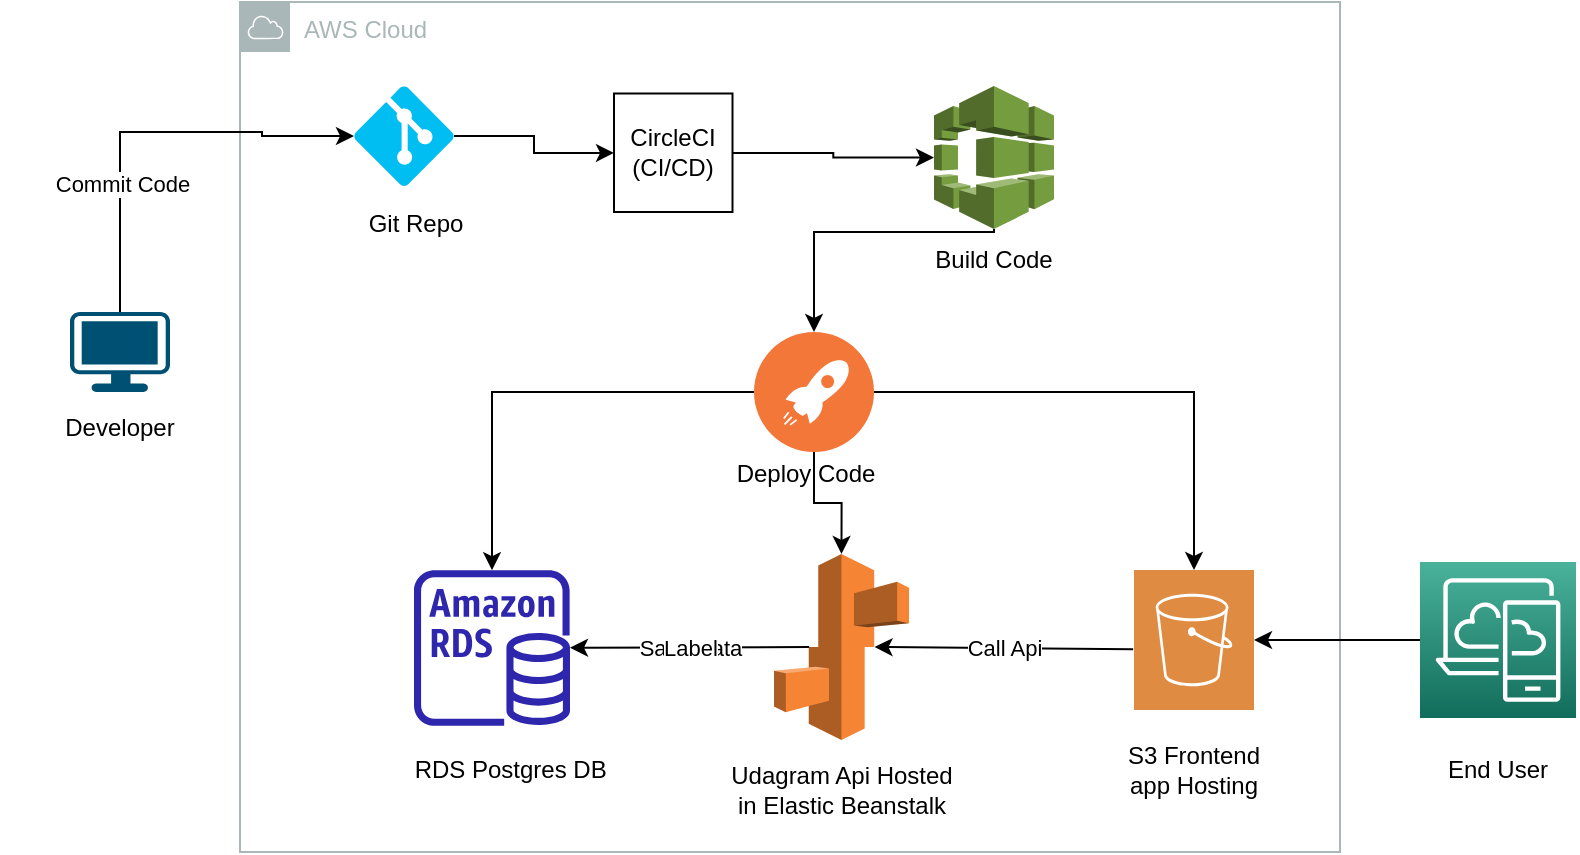 <mxfile version="20.7.4" type="device"><diagram id="1bgioqKcxvu1a1HrTNqk" name="Page-1"><mxGraphModel dx="2126" dy="614" grid="1" gridSize="10" guides="1" tooltips="1" connect="1" arrows="1" fold="1" page="1" pageScale="1" pageWidth="850" pageHeight="1100" math="0" shadow="0"><root><mxCell id="0"/><mxCell id="1" parent="0"/><mxCell id="ZwZp48ee2xdd3uwm7AIW-1" value="AWS Cloud" style="sketch=0;outlineConnect=0;gradientColor=none;html=1;whiteSpace=wrap;fontSize=12;fontStyle=0;shape=mxgraph.aws4.group;grIcon=mxgraph.aws4.group_aws_cloud;strokeColor=#AAB7B8;fillColor=none;verticalAlign=top;align=left;spacingLeft=30;fontColor=#AAB7B8;dashed=0;" parent="1" vertex="1"><mxGeometry x="110" y="125" width="550" height="425" as="geometry"/></mxCell><mxCell id="ZwZp48ee2xdd3uwm7AIW-2" value="" style="sketch=0;pointerEvents=1;shadow=0;dashed=0;html=1;strokeColor=none;fillColor=#DF8C42;labelPosition=center;verticalLabelPosition=bottom;verticalAlign=top;align=center;outlineConnect=0;shape=mxgraph.veeam2.aws_s3;" parent="1" vertex="1"><mxGeometry x="557" y="409" width="60" height="70" as="geometry"/></mxCell><mxCell id="ZwZp48ee2xdd3uwm7AIW-3" value="S3 Frontend app Hosting" style="text;html=1;strokeColor=none;fillColor=none;align=center;verticalAlign=middle;whiteSpace=wrap;rounded=0;" parent="1" vertex="1"><mxGeometry x="547" y="494" width="80" height="30" as="geometry"/></mxCell><mxCell id="ZwZp48ee2xdd3uwm7AIW-4" value="" style="outlineConnect=0;dashed=0;verticalLabelPosition=bottom;verticalAlign=top;align=center;html=1;shape=mxgraph.aws3.elastic_beanstalk;fillColor=#F58534;gradientColor=none;" parent="1" vertex="1"><mxGeometry x="377" y="401" width="67.5" height="93" as="geometry"/></mxCell><mxCell id="ZwZp48ee2xdd3uwm7AIW-5" value="Udagram Api Hosted in Elastic Beanstalk" style="text;html=1;strokeColor=none;fillColor=none;align=center;verticalAlign=middle;whiteSpace=wrap;rounded=0;" parent="1" vertex="1"><mxGeometry x="350.75" y="504" width="120" height="30" as="geometry"/></mxCell><mxCell id="ZwZp48ee2xdd3uwm7AIW-6" value="" style="sketch=0;outlineConnect=0;fontColor=#232F3E;gradientColor=none;fillColor=#2E27AD;strokeColor=none;dashed=0;verticalLabelPosition=bottom;verticalAlign=top;align=center;html=1;fontSize=12;fontStyle=0;aspect=fixed;pointerEvents=1;shape=mxgraph.aws4.rds_instance;" parent="1" vertex="1"><mxGeometry x="197" y="409" width="78" height="78" as="geometry"/></mxCell><mxCell id="ZwZp48ee2xdd3uwm7AIW-7" value="RDS Postgres DB&amp;nbsp;" style="text;html=1;strokeColor=none;fillColor=none;align=center;verticalAlign=middle;whiteSpace=wrap;rounded=0;" parent="1" vertex="1"><mxGeometry x="187" y="494" width="120" height="30" as="geometry"/></mxCell><mxCell id="ZwZp48ee2xdd3uwm7AIW-12" value="Save Data" style="endArrow=classic;html=1;rounded=0;exitX=0.26;exitY=0.5;exitDx=0;exitDy=0;exitPerimeter=0;" parent="1" source="ZwZp48ee2xdd3uwm7AIW-4" target="ZwZp48ee2xdd3uwm7AIW-6" edge="1"><mxGeometry relative="1" as="geometry"><mxPoint x="437" y="414" as="sourcePoint"/><mxPoint x="537" y="414" as="targetPoint"/></mxGeometry></mxCell><mxCell id="ZwZp48ee2xdd3uwm7AIW-13" value="Label" style="edgeLabel;resizable=0;html=1;align=center;verticalAlign=middle;" parent="ZwZp48ee2xdd3uwm7AIW-12" connectable="0" vertex="1"><mxGeometry relative="1" as="geometry"/></mxCell><mxCell id="ZwZp48ee2xdd3uwm7AIW-15" value="C" style="endArrow=classic;html=1;rounded=0;exitX=-0.007;exitY=0.566;exitDx=0;exitDy=0;exitPerimeter=0;entryX=0.745;entryY=0.5;entryDx=0;entryDy=0;entryPerimeter=0;" parent="1" source="ZwZp48ee2xdd3uwm7AIW-2" target="ZwZp48ee2xdd3uwm7AIW-4" edge="1"><mxGeometry relative="1" as="geometry"><mxPoint x="557" y="443.5" as="sourcePoint"/><mxPoint x="437.45" y="443.877" as="targetPoint"/></mxGeometry></mxCell><mxCell id="ZwZp48ee2xdd3uwm7AIW-16" value="Call Api" style="edgeLabel;resizable=0;html=1;align=center;verticalAlign=middle;" parent="ZwZp48ee2xdd3uwm7AIW-15" connectable="0" vertex="1"><mxGeometry relative="1" as="geometry"/></mxCell><mxCell id="ZwZp48ee2xdd3uwm7AIW-18" style="edgeStyle=orthogonalEdgeStyle;rounded=0;orthogonalLoop=1;jettySize=auto;html=1;" parent="1" source="ZwZp48ee2xdd3uwm7AIW-17" target="ZwZp48ee2xdd3uwm7AIW-2" edge="1"><mxGeometry relative="1" as="geometry"/></mxCell><mxCell id="ZwZp48ee2xdd3uwm7AIW-17" value="" style="sketch=0;points=[[0,0,0],[0.25,0,0],[0.5,0,0],[0.75,0,0],[1,0,0],[0,1,0],[0.25,1,0],[0.5,1,0],[0.75,1,0],[1,1,0],[0,0.25,0],[0,0.5,0],[0,0.75,0],[1,0.25,0],[1,0.5,0],[1,0.75,0]];outlineConnect=0;fontColor=#232F3E;gradientColor=#4AB29A;gradientDirection=north;fillColor=#116D5B;strokeColor=#ffffff;dashed=0;verticalLabelPosition=bottom;verticalAlign=top;align=center;html=1;fontSize=12;fontStyle=0;aspect=fixed;shape=mxgraph.aws4.resourceIcon;resIcon=mxgraph.aws4.desktop_and_app_streaming;" parent="1" vertex="1"><mxGeometry x="700" y="405" width="78" height="78" as="geometry"/></mxCell><mxCell id="ZwZp48ee2xdd3uwm7AIW-19" value="End User" style="text;html=1;strokeColor=none;fillColor=none;align=center;verticalAlign=middle;whiteSpace=wrap;rounded=0;" parent="1" vertex="1"><mxGeometry x="699" y="494" width="80" height="30" as="geometry"/></mxCell><mxCell id="fxgQ9X0_21QDruz3v8L7-8" style="edgeStyle=orthogonalEdgeStyle;rounded=0;orthogonalLoop=1;jettySize=auto;html=1;" edge="1" parent="1" source="fxgQ9X0_21QDruz3v8L7-1" target="fxgQ9X0_21QDruz3v8L7-6"><mxGeometry relative="1" as="geometry"/></mxCell><mxCell id="fxgQ9X0_21QDruz3v8L7-1" value="" style="verticalLabelPosition=bottom;html=1;verticalAlign=top;align=center;strokeColor=none;fillColor=#00BEF2;shape=mxgraph.azure.git_repository;" vertex="1" parent="1"><mxGeometry x="167" y="167" width="50" height="50" as="geometry"/></mxCell><mxCell id="fxgQ9X0_21QDruz3v8L7-2" value="" style="outlineConnect=0;dashed=0;verticalLabelPosition=bottom;verticalAlign=top;align=center;html=1;shape=mxgraph.aws3.codebuild;fillColor=#759C3E;gradientColor=none;" vertex="1" parent="1"><mxGeometry x="457" y="167" width="60" height="71.5" as="geometry"/></mxCell><mxCell id="fxgQ9X0_21QDruz3v8L7-3" value="Git Repo" style="text;html=1;strokeColor=none;fillColor=none;align=center;verticalAlign=middle;whiteSpace=wrap;rounded=0;" vertex="1" parent="1"><mxGeometry x="138" y="220.75" width="120" height="30" as="geometry"/></mxCell><mxCell id="fxgQ9X0_21QDruz3v8L7-11" style="edgeStyle=orthogonalEdgeStyle;rounded=0;orthogonalLoop=1;jettySize=auto;html=1;" edge="1" parent="1" source="fxgQ9X0_21QDruz3v8L7-5" target="ZwZp48ee2xdd3uwm7AIW-6"><mxGeometry relative="1" as="geometry"/></mxCell><mxCell id="fxgQ9X0_21QDruz3v8L7-12" style="edgeStyle=orthogonalEdgeStyle;rounded=0;orthogonalLoop=1;jettySize=auto;html=1;entryX=0.5;entryY=0;entryDx=0;entryDy=0;entryPerimeter=0;" edge="1" parent="1" source="fxgQ9X0_21QDruz3v8L7-5" target="ZwZp48ee2xdd3uwm7AIW-4"><mxGeometry relative="1" as="geometry"/></mxCell><mxCell id="fxgQ9X0_21QDruz3v8L7-13" style="edgeStyle=orthogonalEdgeStyle;rounded=0;orthogonalLoop=1;jettySize=auto;html=1;" edge="1" parent="1" source="fxgQ9X0_21QDruz3v8L7-5" target="ZwZp48ee2xdd3uwm7AIW-2"><mxGeometry relative="1" as="geometry"/></mxCell><mxCell id="fxgQ9X0_21QDruz3v8L7-5" value="" style="aspect=fixed;perimeter=ellipsePerimeter;html=1;align=center;shadow=0;dashed=0;fontColor=#4277BB;labelBackgroundColor=#ffffff;fontSize=12;spacingTop=3;image;image=img/lib/ibm/devops/continuous_deploy.svg;" vertex="1" parent="1"><mxGeometry x="367" y="290" width="60" height="60" as="geometry"/></mxCell><mxCell id="fxgQ9X0_21QDruz3v8L7-9" style="edgeStyle=orthogonalEdgeStyle;rounded=0;orthogonalLoop=1;jettySize=auto;html=1;" edge="1" parent="1" source="fxgQ9X0_21QDruz3v8L7-6" target="fxgQ9X0_21QDruz3v8L7-2"><mxGeometry relative="1" as="geometry"/></mxCell><mxCell id="fxgQ9X0_21QDruz3v8L7-6" value="CircleCI (CI/CD)" style="whiteSpace=wrap;html=1;aspect=fixed;" vertex="1" parent="1"><mxGeometry x="297" y="170.75" width="59.25" height="59.25" as="geometry"/></mxCell><mxCell id="fxgQ9X0_21QDruz3v8L7-10" style="edgeStyle=orthogonalEdgeStyle;rounded=0;orthogonalLoop=1;jettySize=auto;html=1;exitX=0.5;exitY=0;exitDx=0;exitDy=0;" edge="1" parent="1" source="fxgQ9X0_21QDruz3v8L7-7" target="fxgQ9X0_21QDruz3v8L7-5"><mxGeometry relative="1" as="geometry"><Array as="points"><mxPoint x="487" y="240"/><mxPoint x="397" y="240"/></Array></mxGeometry></mxCell><mxCell id="fxgQ9X0_21QDruz3v8L7-7" value="Build Code" style="text;html=1;strokeColor=none;fillColor=none;align=center;verticalAlign=middle;whiteSpace=wrap;rounded=0;" vertex="1" parent="1"><mxGeometry x="427" y="238.5" width="120" height="30" as="geometry"/></mxCell><mxCell id="fxgQ9X0_21QDruz3v8L7-14" value="Deploy Code" style="text;html=1;strokeColor=none;fillColor=none;align=center;verticalAlign=middle;whiteSpace=wrap;rounded=0;" vertex="1" parent="1"><mxGeometry x="333" y="346" width="120" height="30" as="geometry"/></mxCell><mxCell id="fxgQ9X0_21QDruz3v8L7-20" style="edgeStyle=orthogonalEdgeStyle;rounded=0;orthogonalLoop=1;jettySize=auto;html=1;entryX=0;entryY=0.5;entryDx=0;entryDy=0;entryPerimeter=0;" edge="1" parent="1" source="fxgQ9X0_21QDruz3v8L7-15" target="fxgQ9X0_21QDruz3v8L7-1"><mxGeometry relative="1" as="geometry"><Array as="points"><mxPoint x="50" y="190"/><mxPoint x="121" y="190"/><mxPoint x="121" y="192"/></Array></mxGeometry></mxCell><mxCell id="fxgQ9X0_21QDruz3v8L7-21" value="Commit Code" style="edgeLabel;html=1;align=center;verticalAlign=middle;resizable=0;points=[];" vertex="1" connectable="0" parent="fxgQ9X0_21QDruz3v8L7-20"><mxGeometry x="-0.384" y="-1" relative="1" as="geometry"><mxPoint as="offset"/></mxGeometry></mxCell><mxCell id="fxgQ9X0_21QDruz3v8L7-15" value="" style="points=[[0.03,0.03,0],[0.5,0,0],[0.97,0.03,0],[1,0.4,0],[0.97,0.745,0],[0.5,1,0],[0.03,0.745,0],[0,0.4,0]];verticalLabelPosition=bottom;sketch=0;html=1;verticalAlign=top;aspect=fixed;align=center;pointerEvents=1;shape=mxgraph.cisco19.workstation;fillColor=#005073;strokeColor=none;" vertex="1" parent="1"><mxGeometry x="25" y="280" width="50" height="40" as="geometry"/></mxCell><mxCell id="fxgQ9X0_21QDruz3v8L7-16" value="Developer" style="text;html=1;strokeColor=none;fillColor=none;align=center;verticalAlign=middle;whiteSpace=wrap;rounded=0;" vertex="1" parent="1"><mxGeometry x="-10" y="322.5" width="120" height="30" as="geometry"/></mxCell></root></mxGraphModel></diagram></mxfile>